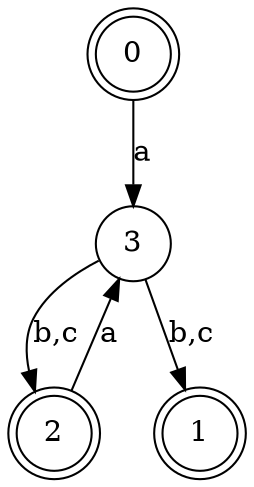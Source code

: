 digraph {
	0 [shape=doublecircle]
	1 [shape=doublecircle]
	2 [shape=doublecircle]
	3 [shape=circle]
	2 -> 3 [label=a]
	3 -> 2 [label="b,c"]
	3 -> 1 [label="b,c"]
	0 -> 3 [label=a]
}
